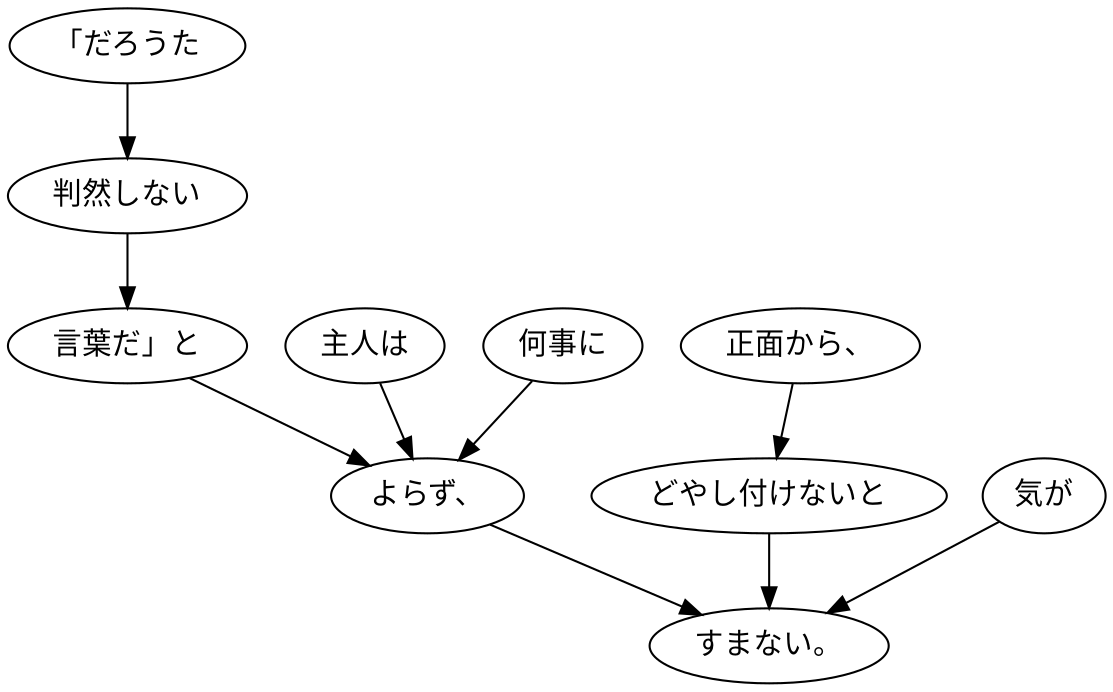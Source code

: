 digraph graph2406 {
	node0 [label="「だろうた"];
	node1 [label="判然しない"];
	node2 [label="言葉だ」と"];
	node3 [label="主人は"];
	node4 [label="何事に"];
	node5 [label="よらず、"];
	node6 [label="正面から、"];
	node7 [label="どやし付けないと"];
	node8 [label="気が"];
	node9 [label="すまない。"];
	node0 -> node1;
	node1 -> node2;
	node2 -> node5;
	node3 -> node5;
	node4 -> node5;
	node5 -> node9;
	node6 -> node7;
	node7 -> node9;
	node8 -> node9;
}
